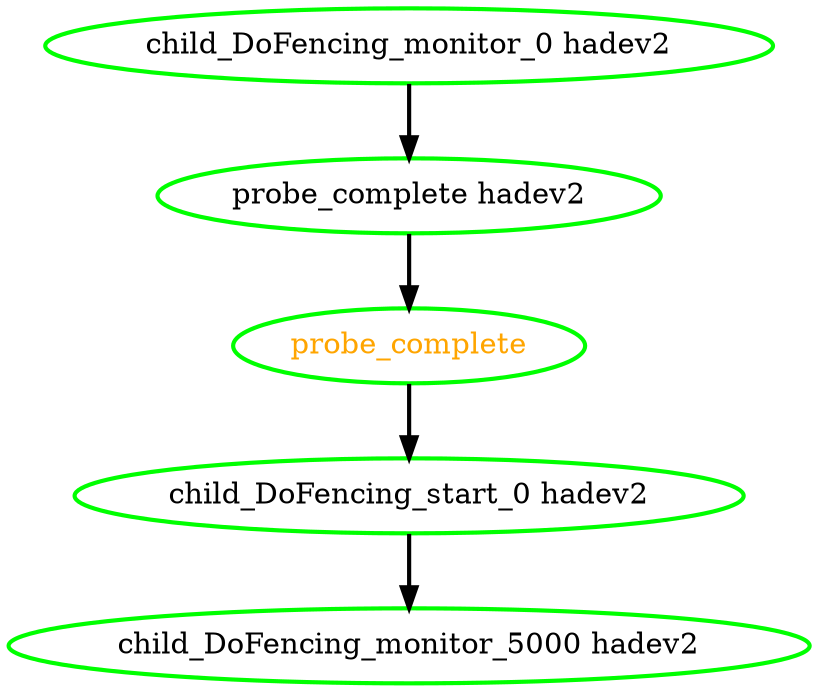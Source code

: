 digraph "g" {
"child_DoFencing_monitor_0 hadev2" -> "probe_complete hadev2" [ style = bold]
"child_DoFencing_monitor_0 hadev2" [ style=bold color="green" fontcolor="black"  ]
"child_DoFencing_monitor_5000 hadev2" [ style=bold color="green" fontcolor="black"  ]
"child_DoFencing_start_0 hadev2" -> "child_DoFencing_monitor_5000 hadev2" [ style = bold]
"child_DoFencing_start_0 hadev2" [ style=bold color="green" fontcolor="black"  ]
"probe_complete hadev2" -> "probe_complete" [ style = bold]
"probe_complete hadev2" [ style=bold color="green" fontcolor="black"  ]
"probe_complete" -> "child_DoFencing_start_0 hadev2" [ style = bold]
"probe_complete" [ style=bold color="green" fontcolor="orange"  ]
}
